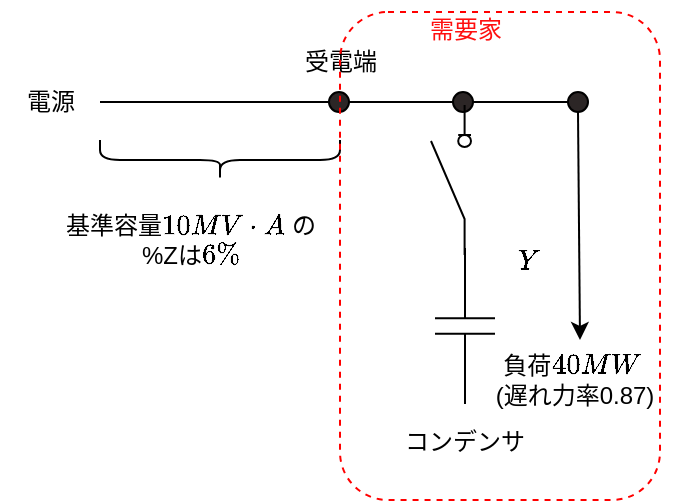<mxfile>
    <diagram id="OegJ9Nn6N-6bbSoRedIr" name="ページ1">
        <mxGraphModel dx="1320" dy="511" grid="1" gridSize="10" guides="1" tooltips="1" connect="1" arrows="1" fold="1" page="1" pageScale="1" pageWidth="827" pageHeight="1169" math="1" shadow="0">
            <root>
                <mxCell id="0"/>
                <mxCell id="1" parent="0"/>
                <mxCell id="207" value="基準容量`10MV\cdot A` の&lt;br&gt;%Zは`6%`" style="text;html=1;align=center;verticalAlign=middle;resizable=0;points=[];autosize=1;strokeColor=none;fillColor=none;" parent="1" vertex="1">
                    <mxGeometry x="4.5" y="210" width="160" height="40" as="geometry"/>
                </mxCell>
                <mxCell id="226" value="" style="endArrow=none;html=1;strokeWidth=1;startArrow=none;" parent="1" source="230" edge="1">
                    <mxGeometry width="100" relative="1" as="geometry">
                        <mxPoint x="320" y="160.5" as="sourcePoint"/>
                        <mxPoint x="40" y="161" as="targetPoint"/>
                    </mxGeometry>
                </mxCell>
                <mxCell id="232" value="" style="ellipse;whiteSpace=wrap;html=1;aspect=fixed;fillColor=#2c2626;" parent="1" vertex="1">
                    <mxGeometry x="274" y="156" width="10" height="10" as="geometry"/>
                </mxCell>
                <mxCell id="242" value="" style="endArrow=none;html=1;strokeWidth=1;" parent="1" edge="1">
                    <mxGeometry width="100" relative="1" as="geometry">
                        <mxPoint x="320" y="160.5" as="sourcePoint"/>
                        <mxPoint x="320" y="160.5" as="targetPoint"/>
                    </mxGeometry>
                </mxCell>
                <mxCell id="245" value="" style="endArrow=none;html=1;strokeWidth=1;" parent="1" edge="1">
                    <mxGeometry width="100" relative="1" as="geometry">
                        <mxPoint x="320" y="320" as="sourcePoint"/>
                        <mxPoint x="320" y="320" as="targetPoint"/>
                    </mxGeometry>
                </mxCell>
                <mxCell id="255" value="電源" style="text;html=1;align=center;verticalAlign=middle;resizable=0;points=[];autosize=1;strokeColor=none;fillColor=none;" parent="1" vertex="1">
                    <mxGeometry x="-10" y="146" width="50" height="30" as="geometry"/>
                </mxCell>
                <mxCell id="264" value="" style="ellipse;whiteSpace=wrap;html=1;aspect=fixed;fillColor=#2c2626;" parent="1" vertex="1">
                    <mxGeometry x="154.5" y="156" width="10" height="10" as="geometry"/>
                </mxCell>
                <mxCell id="266" value="" style="endArrow=none;html=1;strokeWidth=1;startArrow=none;" parent="1" source="232" target="230" edge="1">
                    <mxGeometry width="100" relative="1" as="geometry">
                        <mxPoint x="274" y="161" as="sourcePoint"/>
                        <mxPoint x="125" y="161" as="targetPoint"/>
                    </mxGeometry>
                </mxCell>
                <mxCell id="230" value="" style="ellipse;whiteSpace=wrap;html=1;aspect=fixed;fillColor=#2c2626;" parent="1" vertex="1">
                    <mxGeometry x="216.5" y="156" width="10" height="10" as="geometry"/>
                </mxCell>
                <mxCell id="270" value="" style="pointerEvents=1;verticalLabelPosition=bottom;shadow=0;dashed=0;align=center;html=1;verticalAlign=top;shape=mxgraph.electrical.capacitors.capacitor_1;rotation=90;" parent="1" vertex="1">
                    <mxGeometry x="183.5" y="258" width="78" height="30" as="geometry"/>
                </mxCell>
                <mxCell id="274" value="コンデンサ" style="text;html=1;align=center;verticalAlign=middle;resizable=0;points=[];autosize=1;strokeColor=none;fillColor=none;" parent="1" vertex="1">
                    <mxGeometry x="181.5" y="316" width="80" height="30" as="geometry"/>
                </mxCell>
                <mxCell id="275" value="`Y`" style="text;html=1;align=center;verticalAlign=middle;resizable=0;points=[];autosize=1;strokeColor=none;fillColor=none;" parent="1" vertex="1">
                    <mxGeometry x="234" y="225" width="40" height="30" as="geometry"/>
                </mxCell>
                <mxCell id="277" value="&lt;font color=&quot;#ff1010&quot;&gt;需要家&lt;/font&gt;" style="text;html=1;strokeColor=none;fillColor=none;align=center;verticalAlign=middle;whiteSpace=wrap;rounded=0;dashed=1;" parent="1" vertex="1">
                    <mxGeometry x="193" y="110" width="60" height="30" as="geometry"/>
                </mxCell>
                <mxCell id="278" value="" style="endArrow=classic;html=1;exitX=0.5;exitY=1;exitDx=0;exitDy=0;" edge="1" parent="1" source="232">
                    <mxGeometry width="50" height="50" relative="1" as="geometry">
                        <mxPoint x="50" y="400" as="sourcePoint"/>
                        <mxPoint x="280" y="280" as="targetPoint"/>
                    </mxGeometry>
                </mxCell>
                <mxCell id="279" value="" style="shape=mxgraph.electrical.electro-mechanical.switchDisconnector;aspect=fixed;elSwitchState=off;rotation=-90;" vertex="1" parent="1">
                    <mxGeometry x="178" y="190" width="75" height="20" as="geometry"/>
                </mxCell>
                <mxCell id="280" value="" style="shape=curlyBracket;whiteSpace=wrap;html=1;rounded=1;flipH=1;labelPosition=right;verticalLabelPosition=middle;align=left;verticalAlign=middle;rotation=90;" vertex="1" parent="1">
                    <mxGeometry x="90" y="130" width="20" height="120" as="geometry"/>
                </mxCell>
                <mxCell id="281" value="受電端" style="text;html=1;align=center;verticalAlign=middle;resizable=0;points=[];autosize=1;strokeColor=none;fillColor=none;" vertex="1" parent="1">
                    <mxGeometry x="129.5" y="126" width="60" height="30" as="geometry"/>
                </mxCell>
                <mxCell id="283" value="" style="rounded=1;whiteSpace=wrap;html=1;fillColor=none;dashed=1;strokeColor=#FF0000;" vertex="1" parent="1">
                    <mxGeometry x="160" y="116" width="160" height="244" as="geometry"/>
                </mxCell>
                <mxCell id="284" value="負荷`40MW`&amp;nbsp;&lt;br&gt;(遅れ力率0.87)" style="text;html=1;align=center;verticalAlign=middle;resizable=0;points=[];autosize=1;strokeColor=none;fillColor=none;" vertex="1" parent="1">
                    <mxGeometry x="226.5" y="280" width="100" height="40" as="geometry"/>
                </mxCell>
            </root>
        </mxGraphModel>
    </diagram>
</mxfile>